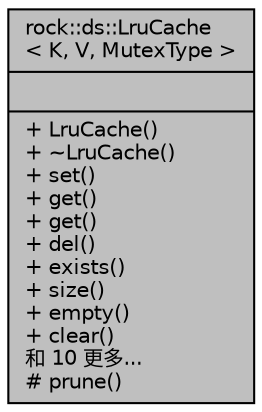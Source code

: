 digraph "rock::ds::LruCache&lt; K, V, MutexType &gt;"
{
 // LATEX_PDF_SIZE
  edge [fontname="Helvetica",fontsize="10",labelfontname="Helvetica",labelfontsize="10"];
  node [fontname="Helvetica",fontsize="10",shape=record];
  Node1 [label="{rock::ds::LruCache\l\< K, V, MutexType \>\n||+ LruCache()\l+ ~LruCache()\l+ set()\l+ get()\l+ get()\l+ del()\l+ exists()\l+ size()\l+ empty()\l+ clear()\l和 10 更多...\l# prune()\l}",height=0.2,width=0.4,color="black", fillcolor="grey75", style="filled", fontcolor="black",tooltip=" "];
}
